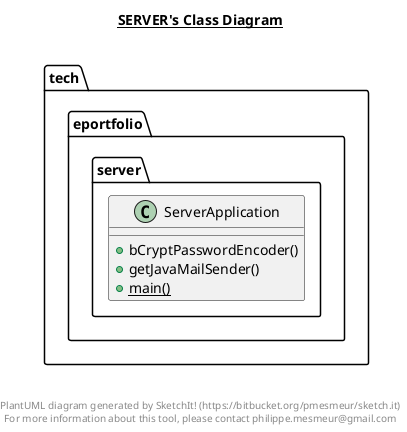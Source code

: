 @startuml

title __SERVER's Class Diagram__\n

  namespace tech.eportfolio.server {
    class tech.eportfolio.server.ServerApplication {
        + bCryptPasswordEncoder()
        + getJavaMailSender()
        {static} + main()
    }
  }
  



right footer


PlantUML diagram generated by SketchIt! (https://bitbucket.org/pmesmeur/sketch.it)
For more information about this tool, please contact philippe.mesmeur@gmail.com
endfooter

@enduml
